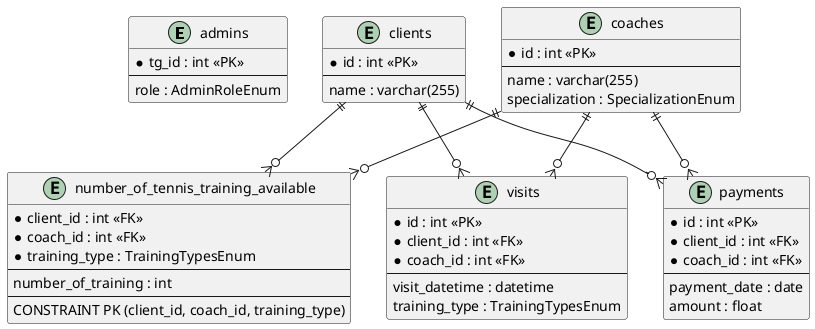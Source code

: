 @startuml

entity "admins" {
    *tg_id : int <<PK>>
    --
    role : AdminRoleEnum
}

entity "clients" as users {
    *id : int <<PK>>
    --
    name : varchar(255)
}

entity "coaches" {
    *id : int <<PK>>
    --
    name : varchar(255)
    specialization : SpecializationEnum
}

entity "number_of_tennis_training_available" as tennis_balances {
    *client_id : int <<FK>>
    *coach_id : int <<FK>>
    *training_type : TrainingTypesEnum
    --
    number_of_training : int
    --
    CONSTRAINT PK (client_id, coach_id, training_type)
}

entity "visits" as visits {
    *id : int <<PK>>
    *client_id : int <<FK>>
    *coach_id : int <<FK>>
    --
    visit_datetime : datetime
    training_type : TrainingTypesEnum
}

entity "payments" as payments {
    *id : int <<PK>>
    *client_id : int <<FK>>
    *coach_id : int <<FK>>
    --
    payment_date : date
    amount : float
}

users ||--o{ tennis_balances
users ||--o{ visits
users ||--o{ payments

coaches ||--o{ visits
coaches ||--o{ tennis_balances
coaches ||--o{ payments

@enduml
